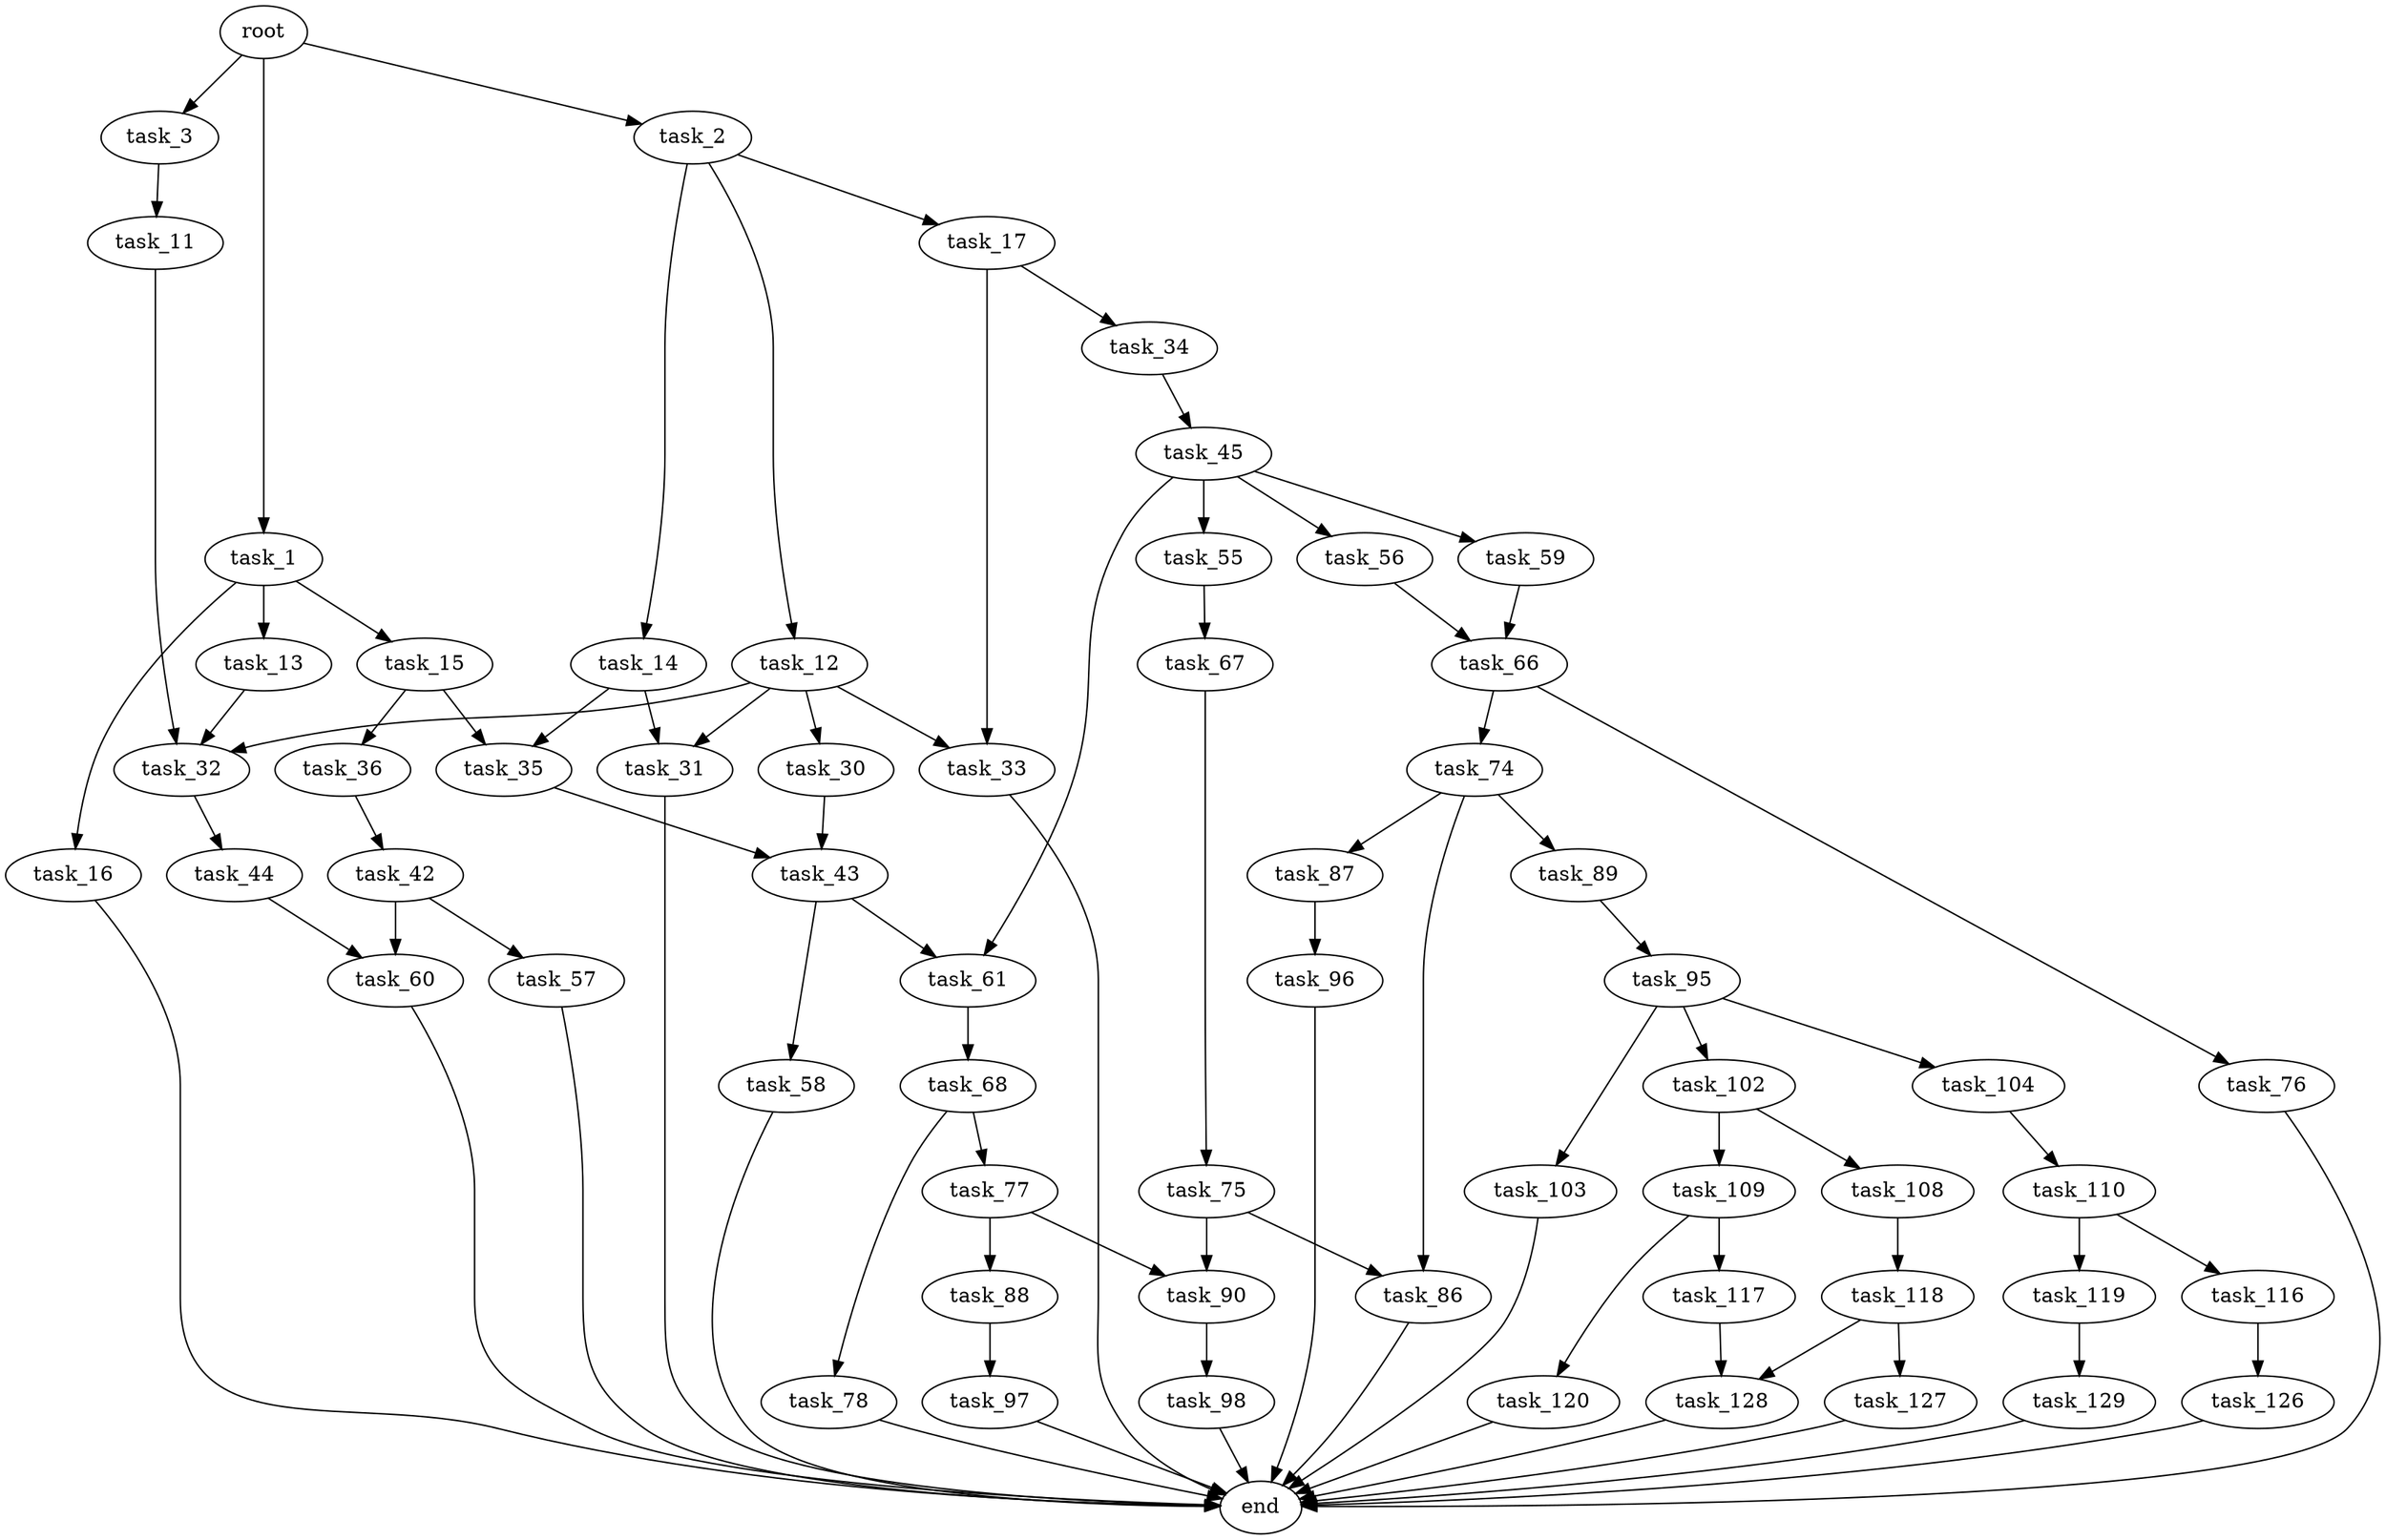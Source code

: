 digraph G {
  root [size="0.000000"];
  task_1 [size="336080207840.000000"];
  task_2 [size="1645852367.000000"];
  task_3 [size="351572335956.000000"];
  task_13 [size="243380009651.000000"];
  task_15 [size="8589934592.000000"];
  task_16 [size="42346948184.000000"];
  task_12 [size="1311544455648.000000"];
  task_14 [size="381532400080.000000"];
  task_17 [size="8160287074.000000"];
  task_11 [size="1073741824000.000000"];
  task_32 [size="1001114711960.000000"];
  task_30 [size="9008782939.000000"];
  task_31 [size="4410193832.000000"];
  task_33 [size="647898571060.000000"];
  task_35 [size="28021336868.000000"];
  task_36 [size="1073741824000.000000"];
  end [size="0.000000"];
  task_34 [size="1847215234.000000"];
  task_43 [size="341993459184.000000"];
  task_44 [size="368293445632.000000"];
  task_45 [size="577398342679.000000"];
  task_42 [size="1241581877.000000"];
  task_57 [size="1244588040.000000"];
  task_60 [size="28991029248.000000"];
  task_58 [size="555383965604.000000"];
  task_61 [size="1073741824000.000000"];
  task_55 [size="8286679454.000000"];
  task_56 [size="11735648995.000000"];
  task_59 [size="29122621616.000000"];
  task_67 [size="9929004706.000000"];
  task_66 [size="2975107581.000000"];
  task_68 [size="15217437722.000000"];
  task_74 [size="771347578924.000000"];
  task_76 [size="782757789696.000000"];
  task_75 [size="8589934592.000000"];
  task_77 [size="28991029248.000000"];
  task_78 [size="251487420288.000000"];
  task_86 [size="544787088388.000000"];
  task_87 [size="23672578156.000000"];
  task_89 [size="73528423356.000000"];
  task_90 [size="2559305321.000000"];
  task_88 [size="1505882755.000000"];
  task_96 [size="755787785220.000000"];
  task_97 [size="540098438210.000000"];
  task_95 [size="360789280160.000000"];
  task_98 [size="46599742988.000000"];
  task_102 [size="5642042494.000000"];
  task_103 [size="907745006.000000"];
  task_104 [size="5902002590.000000"];
  task_108 [size="28991029248.000000"];
  task_109 [size="7533396518.000000"];
  task_110 [size="231928233984.000000"];
  task_118 [size="273505702150.000000"];
  task_117 [size="239637314158.000000"];
  task_120 [size="782757789696.000000"];
  task_116 [size="1073741824000.000000"];
  task_119 [size="851140768036.000000"];
  task_126 [size="923390446163.000000"];
  task_128 [size="645455296772.000000"];
  task_127 [size="148996569280.000000"];
  task_129 [size="6286830317.000000"];

  root -> task_1 [size="1.000000"];
  root -> task_2 [size="1.000000"];
  root -> task_3 [size="1.000000"];
  task_1 -> task_13 [size="536870912.000000"];
  task_1 -> task_15 [size="536870912.000000"];
  task_1 -> task_16 [size="536870912.000000"];
  task_2 -> task_12 [size="33554432.000000"];
  task_2 -> task_14 [size="33554432.000000"];
  task_2 -> task_17 [size="33554432.000000"];
  task_3 -> task_11 [size="411041792.000000"];
  task_13 -> task_32 [size="411041792.000000"];
  task_15 -> task_35 [size="33554432.000000"];
  task_15 -> task_36 [size="33554432.000000"];
  task_16 -> end [size="1.000000"];
  task_12 -> task_30 [size="838860800.000000"];
  task_12 -> task_31 [size="838860800.000000"];
  task_12 -> task_32 [size="838860800.000000"];
  task_12 -> task_33 [size="838860800.000000"];
  task_14 -> task_31 [size="536870912.000000"];
  task_14 -> task_35 [size="536870912.000000"];
  task_17 -> task_33 [size="209715200.000000"];
  task_17 -> task_34 [size="209715200.000000"];
  task_11 -> task_32 [size="838860800.000000"];
  task_32 -> task_44 [size="838860800.000000"];
  task_30 -> task_43 [size="411041792.000000"];
  task_31 -> end [size="1.000000"];
  task_33 -> end [size="1.000000"];
  task_35 -> task_43 [size="33554432.000000"];
  task_36 -> task_42 [size="838860800.000000"];
  task_34 -> task_45 [size="33554432.000000"];
  task_43 -> task_58 [size="536870912.000000"];
  task_43 -> task_61 [size="536870912.000000"];
  task_44 -> task_60 [size="411041792.000000"];
  task_45 -> task_55 [size="411041792.000000"];
  task_45 -> task_56 [size="411041792.000000"];
  task_45 -> task_59 [size="411041792.000000"];
  task_45 -> task_61 [size="411041792.000000"];
  task_42 -> task_57 [size="33554432.000000"];
  task_42 -> task_60 [size="33554432.000000"];
  task_57 -> end [size="1.000000"];
  task_60 -> end [size="1.000000"];
  task_58 -> end [size="1.000000"];
  task_61 -> task_68 [size="838860800.000000"];
  task_55 -> task_67 [size="134217728.000000"];
  task_56 -> task_66 [size="411041792.000000"];
  task_59 -> task_66 [size="536870912.000000"];
  task_67 -> task_75 [size="33554432.000000"];
  task_66 -> task_74 [size="75497472.000000"];
  task_66 -> task_76 [size="75497472.000000"];
  task_68 -> task_77 [size="536870912.000000"];
  task_68 -> task_78 [size="536870912.000000"];
  task_74 -> task_86 [size="536870912.000000"];
  task_74 -> task_87 [size="536870912.000000"];
  task_74 -> task_89 [size="536870912.000000"];
  task_76 -> end [size="1.000000"];
  task_75 -> task_86 [size="33554432.000000"];
  task_75 -> task_90 [size="33554432.000000"];
  task_77 -> task_88 [size="75497472.000000"];
  task_77 -> task_90 [size="75497472.000000"];
  task_78 -> end [size="1.000000"];
  task_86 -> end [size="1.000000"];
  task_87 -> task_96 [size="679477248.000000"];
  task_89 -> task_95 [size="134217728.000000"];
  task_90 -> task_98 [size="75497472.000000"];
  task_88 -> task_97 [size="33554432.000000"];
  task_96 -> end [size="1.000000"];
  task_97 -> end [size="1.000000"];
  task_95 -> task_102 [size="301989888.000000"];
  task_95 -> task_103 [size="301989888.000000"];
  task_95 -> task_104 [size="301989888.000000"];
  task_98 -> end [size="1.000000"];
  task_102 -> task_108 [size="134217728.000000"];
  task_102 -> task_109 [size="134217728.000000"];
  task_103 -> end [size="1.000000"];
  task_104 -> task_110 [size="134217728.000000"];
  task_108 -> task_118 [size="75497472.000000"];
  task_109 -> task_117 [size="536870912.000000"];
  task_109 -> task_120 [size="536870912.000000"];
  task_110 -> task_116 [size="301989888.000000"];
  task_110 -> task_119 [size="301989888.000000"];
  task_118 -> task_127 [size="301989888.000000"];
  task_118 -> task_128 [size="301989888.000000"];
  task_117 -> task_128 [size="411041792.000000"];
  task_120 -> end [size="1.000000"];
  task_116 -> task_126 [size="838860800.000000"];
  task_119 -> task_129 [size="536870912.000000"];
  task_126 -> end [size="1.000000"];
  task_128 -> end [size="1.000000"];
  task_127 -> end [size="1.000000"];
  task_129 -> end [size="1.000000"];
}
